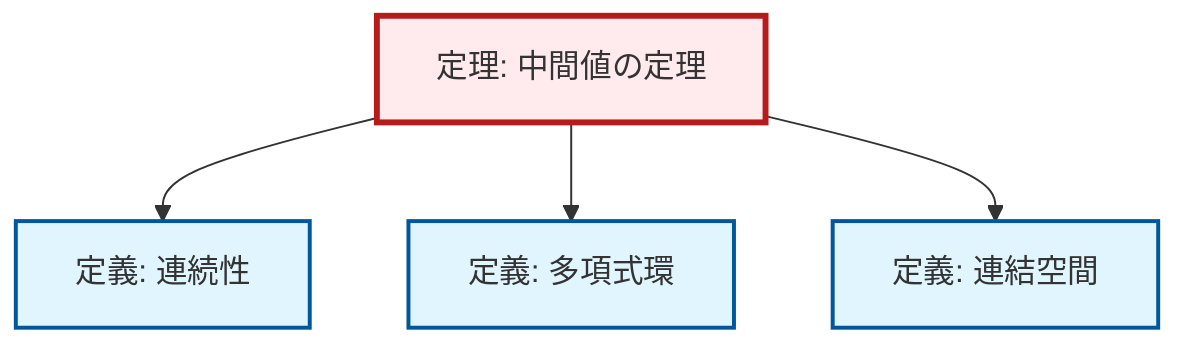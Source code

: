 graph TD
    classDef definition fill:#e1f5fe,stroke:#01579b,stroke-width:2px
    classDef theorem fill:#f3e5f5,stroke:#4a148c,stroke-width:2px
    classDef axiom fill:#fff3e0,stroke:#e65100,stroke-width:2px
    classDef example fill:#e8f5e9,stroke:#1b5e20,stroke-width:2px
    classDef current fill:#ffebee,stroke:#b71c1c,stroke-width:3px
    def-polynomial-ring["定義: 多項式環"]:::definition
    def-connected["定義: 連結空間"]:::definition
    def-continuity["定義: 連続性"]:::definition
    thm-intermediate-value["定理: 中間値の定理"]:::theorem
    thm-intermediate-value --> def-continuity
    thm-intermediate-value --> def-polynomial-ring
    thm-intermediate-value --> def-connected
    class thm-intermediate-value current